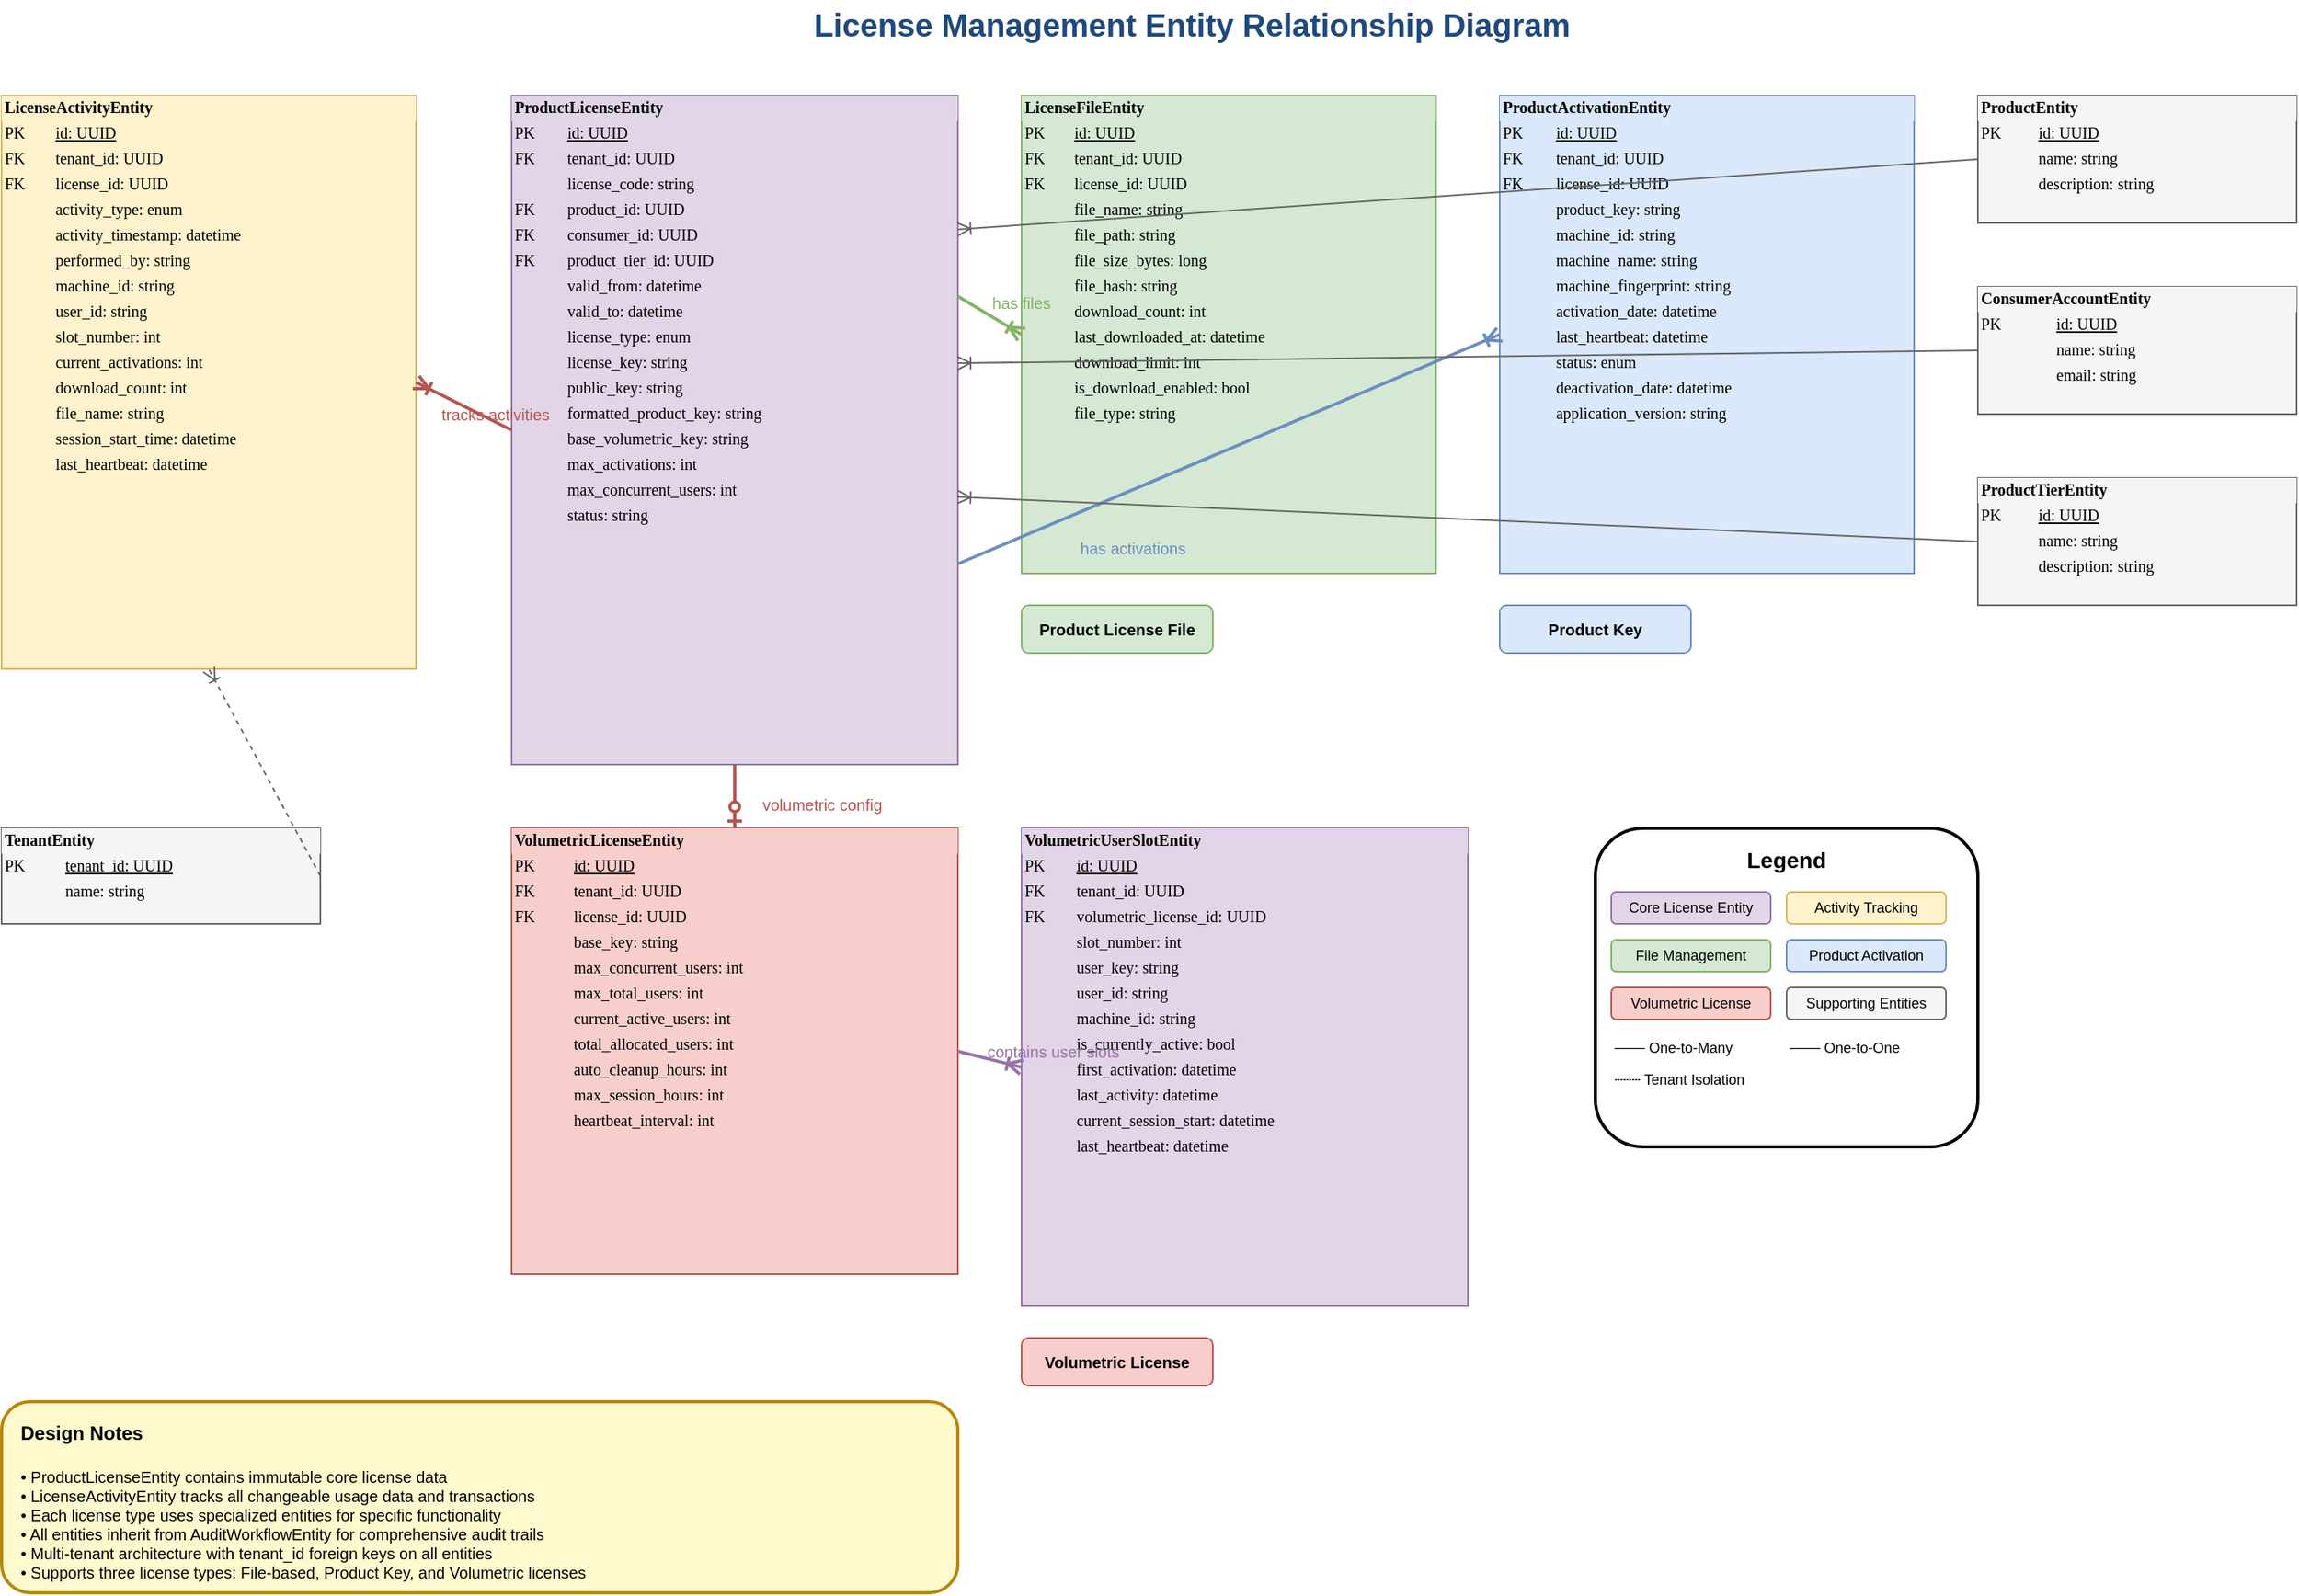 <?xml version="1.0" encoding="UTF-8"?>
<mxfile version="21.6.5" type="device">
  <diagram name="License Entity Relationship Diagram" id="license-erd">
    <mxGraphModel dx="2074" dy="1181" grid="1" gridSize="10" guides="1" tooltips="1" connect="1" arrows="1" fold="1" page="1" pageScale="1" pageWidth="1654" pageHeight="2336" math="0" shadow="0">
      <root>
        <mxCell id="0" />
        <mxCell id="1" parent="0" />
        
        <!-- Title -->
        <mxCell id="title" value="License Management Entity Relationship Diagram" style="text;html=1;strokeColor=none;fillColor=none;align=center;verticalAlign=middle;whiteSpace=wrap;rounded=0;fontSize=20;fontStyle=1;fontColor=#1f497d;" vertex="1" parent="1">
          <mxGeometry x="520" y="20" width="614" height="30" as="geometry" />
        </mxCell>

        <!-- Core License Entity -->
        <mxCell id="ProductLicenseEntity" value="&lt;div style=&quot;box-sizing:border-box;width:100%;background:#e1d5e7;padding:2px;&quot;&gt;&lt;b&gt;ProductLicenseEntity&lt;/b&gt;&lt;/div&gt;&lt;table style=&quot;width:100%;font-size:1em;&quot; cellpadding=&quot;2&quot; cellspacing=&quot;0&quot;&gt;&lt;tr&gt;&lt;td&gt;PK&lt;/td&gt;&lt;td&gt;&lt;u&gt;id: UUID&lt;/u&gt;&lt;/td&gt;&lt;/tr&gt;&lt;tr&gt;&lt;td&gt;FK&lt;/td&gt;&lt;td&gt;tenant_id: UUID&lt;/td&gt;&lt;/tr&gt;&lt;tr&gt;&lt;td&gt;&lt;/td&gt;&lt;td&gt;license_code: string&lt;/td&gt;&lt;/tr&gt;&lt;tr&gt;&lt;td&gt;FK&lt;/td&gt;&lt;td&gt;product_id: UUID&lt;/td&gt;&lt;/tr&gt;&lt;tr&gt;&lt;td&gt;FK&lt;/td&gt;&lt;td&gt;consumer_id: UUID&lt;/td&gt;&lt;/tr&gt;&lt;tr&gt;&lt;td&gt;FK&lt;/td&gt;&lt;td&gt;product_tier_id: UUID&lt;/td&gt;&lt;/tr&gt;&lt;tr&gt;&lt;td&gt;&lt;/td&gt;&lt;td&gt;valid_from: datetime&lt;/td&gt;&lt;/tr&gt;&lt;tr&gt;&lt;td&gt;&lt;/td&gt;&lt;td&gt;valid_to: datetime&lt;/td&gt;&lt;/tr&gt;&lt;tr&gt;&lt;td&gt;&lt;/td&gt;&lt;td&gt;license_type: enum&lt;/td&gt;&lt;/tr&gt;&lt;tr&gt;&lt;td&gt;&lt;/td&gt;&lt;td&gt;license_key: string&lt;/td&gt;&lt;/tr&gt;&lt;tr&gt;&lt;td&gt;&lt;/td&gt;&lt;td&gt;public_key: string&lt;/td&gt;&lt;/tr&gt;&lt;tr&gt;&lt;td&gt;&lt;/td&gt;&lt;td&gt;formatted_product_key: string&lt;/td&gt;&lt;/tr&gt;&lt;tr&gt;&lt;td&gt;&lt;/td&gt;&lt;td&gt;base_volumetric_key: string&lt;/td&gt;&lt;/tr&gt;&lt;tr&gt;&lt;td&gt;&lt;/td&gt;&lt;td&gt;max_activations: int&lt;/td&gt;&lt;/tr&gt;&lt;tr&gt;&lt;td&gt;&lt;/td&gt;&lt;td&gt;max_concurrent_users: int&lt;/td&gt;&lt;/tr&gt;&lt;tr&gt;&lt;td&gt;&lt;/td&gt;&lt;td&gt;status: string&lt;/td&gt;&lt;/tr&gt;&lt;/table&gt;" style="verticalAlign=top;align=left;overflow=fill;html=1;rounded=0;shadow=0;comic=0;labelBackgroundColor=none;strokeWidth=1;fontFamily=Verdana;fontSize=10;fillColor=#e1d5e7;strokeColor=#9673a6;" vertex="1" parent="1">
          <mxGeometry x="400" y="80" width="280" height="420" as="geometry" />
        </mxCell>

        <!-- License Activity Entity -->
        <mxCell id="LicenseActivityEntity" value="&lt;div style=&quot;box-sizing:border-box;width:100%;background:#fff2cc;padding:2px;&quot;&gt;&lt;b&gt;LicenseActivityEntity&lt;/b&gt;&lt;/div&gt;&lt;table style=&quot;width:100%;font-size:1em;&quot; cellpadding=&quot;2&quot; cellspacing=&quot;0&quot;&gt;&lt;tr&gt;&lt;td&gt;PK&lt;/td&gt;&lt;td&gt;&lt;u&gt;id: UUID&lt;/u&gt;&lt;/td&gt;&lt;/tr&gt;&lt;tr&gt;&lt;td&gt;FK&lt;/td&gt;&lt;td&gt;tenant_id: UUID&lt;/td&gt;&lt;/tr&gt;&lt;tr&gt;&lt;td&gt;FK&lt;/td&gt;&lt;td&gt;license_id: UUID&lt;/td&gt;&lt;/tr&gt;&lt;tr&gt;&lt;td&gt;&lt;/td&gt;&lt;td&gt;activity_type: enum&lt;/td&gt;&lt;/tr&gt;&lt;tr&gt;&lt;td&gt;&lt;/td&gt;&lt;td&gt;activity_timestamp: datetime&lt;/td&gt;&lt;/tr&gt;&lt;tr&gt;&lt;td&gt;&lt;/td&gt;&lt;td&gt;performed_by: string&lt;/td&gt;&lt;/tr&gt;&lt;tr&gt;&lt;td&gt;&lt;/td&gt;&lt;td&gt;machine_id: string&lt;/td&gt;&lt;/tr&gt;&lt;tr&gt;&lt;td&gt;&lt;/td&gt;&lt;td&gt;user_id: string&lt;/td&gt;&lt;/tr&gt;&lt;tr&gt;&lt;td&gt;&lt;/td&gt;&lt;td&gt;slot_number: int&lt;/td&gt;&lt;/tr&gt;&lt;tr&gt;&lt;td&gt;&lt;/td&gt;&lt;td&gt;current_activations: int&lt;/td&gt;&lt;/tr&gt;&lt;tr&gt;&lt;td&gt;&lt;/td&gt;&lt;td&gt;download_count: int&lt;/td&gt;&lt;/tr&gt;&lt;tr&gt;&lt;td&gt;&lt;/td&gt;&lt;td&gt;file_name: string&lt;/td&gt;&lt;/tr&gt;&lt;tr&gt;&lt;td&gt;&lt;/td&gt;&lt;td&gt;session_start_time: datetime&lt;/td&gt;&lt;/tr&gt;&lt;tr&gt;&lt;td&gt;&lt;/td&gt;&lt;td&gt;last_heartbeat: datetime&lt;/td&gt;&lt;/tr&gt;&lt;/table&gt;" style="verticalAlign=top;align=left;overflow=fill;html=1;rounded=0;shadow=0;comic=0;labelBackgroundColor=none;strokeWidth=1;fontFamily=Verdana;fontSize=10;fillColor=#fff2cc;strokeColor=#d6b656;" vertex="1" parent="1">
          <mxGeometry x="80" y="80" width="260" height="360" as="geometry" />
        </mxCell>

        <!-- License File Entity -->
        <mxCell id="LicenseFileEntity" value="&lt;div style=&quot;box-sizing:border-box;width:100%;background:#d5e8d4;padding:2px;&quot;&gt;&lt;b&gt;LicenseFileEntity&lt;/b&gt;&lt;/div&gt;&lt;table style=&quot;width:100%;font-size:1em;&quot; cellpadding=&quot;2&quot; cellspacing=&quot;0&quot;&gt;&lt;tr&gt;&lt;td&gt;PK&lt;/td&gt;&lt;td&gt;&lt;u&gt;id: UUID&lt;/u&gt;&lt;/td&gt;&lt;/tr&gt;&lt;tr&gt;&lt;td&gt;FK&lt;/td&gt;&lt;td&gt;tenant_id: UUID&lt;/td&gt;&lt;/tr&gt;&lt;tr&gt;&lt;td&gt;FK&lt;/td&gt;&lt;td&gt;license_id: UUID&lt;/td&gt;&lt;/tr&gt;&lt;tr&gt;&lt;td&gt;&lt;/td&gt;&lt;td&gt;file_name: string&lt;/td&gt;&lt;/tr&gt;&lt;tr&gt;&lt;td&gt;&lt;/td&gt;&lt;td&gt;file_path: string&lt;/td&gt;&lt;/tr&gt;&lt;tr&gt;&lt;td&gt;&lt;/td&gt;&lt;td&gt;file_size_bytes: long&lt;/td&gt;&lt;/tr&gt;&lt;tr&gt;&lt;td&gt;&lt;/td&gt;&lt;td&gt;file_hash: string&lt;/td&gt;&lt;/tr&gt;&lt;tr&gt;&lt;td&gt;&lt;/td&gt;&lt;td&gt;download_count: int&lt;/td&gt;&lt;/tr&gt;&lt;tr&gt;&lt;td&gt;&lt;/td&gt;&lt;td&gt;last_downloaded_at: datetime&lt;/td&gt;&lt;/tr&gt;&lt;tr&gt;&lt;td&gt;&lt;/td&gt;&lt;td&gt;download_limit: int&lt;/td&gt;&lt;/tr&gt;&lt;tr&gt;&lt;td&gt;&lt;/td&gt;&lt;td&gt;is_download_enabled: bool&lt;/td&gt;&lt;/tr&gt;&lt;tr&gt;&lt;td&gt;&lt;/td&gt;&lt;td&gt;file_type: string&lt;/td&gt;&lt;/tr&gt;&lt;/table&gt;" style="verticalAlign=top;align=left;overflow=fill;html=1;rounded=0;shadow=0;comic=0;labelBackgroundColor=none;strokeWidth=1;fontFamily=Verdana;fontSize=10;fillColor=#d5e8d4;strokeColor=#82b366;" vertex="1" parent="1">
          <mxGeometry x="720" y="80" width="260" height="300" as="geometry" />
        </mxCell>

        <!-- Product Activation Entity -->
        <mxCell id="ProductActivationEntity" value="&lt;div style=&quot;box-sizing:border-box;width:100%;background:#dae8fc;padding:2px;&quot;&gt;&lt;b&gt;ProductActivationEntity&lt;/b&gt;&lt;/div&gt;&lt;table style=&quot;width:100%;font-size:1em;&quot; cellpadding=&quot;2&quot; cellspacing=&quot;0&quot;&gt;&lt;tr&gt;&lt;td&gt;PK&lt;/td&gt;&lt;td&gt;&lt;u&gt;id: UUID&lt;/u&gt;&lt;/td&gt;&lt;/tr&gt;&lt;tr&gt;&lt;td&gt;FK&lt;/td&gt;&lt;td&gt;tenant_id: UUID&lt;/td&gt;&lt;/tr&gt;&lt;tr&gt;&lt;td&gt;FK&lt;/td&gt;&lt;td&gt;license_id: UUID&lt;/td&gt;&lt;/tr&gt;&lt;tr&gt;&lt;td&gt;&lt;/td&gt;&lt;td&gt;product_key: string&lt;/td&gt;&lt;/tr&gt;&lt;tr&gt;&lt;td&gt;&lt;/td&gt;&lt;td&gt;machine_id: string&lt;/td&gt;&lt;/tr&gt;&lt;tr&gt;&lt;td&gt;&lt;/td&gt;&lt;td&gt;machine_name: string&lt;/td&gt;&lt;/tr&gt;&lt;tr&gt;&lt;td&gt;&lt;/td&gt;&lt;td&gt;machine_fingerprint: string&lt;/td&gt;&lt;/tr&gt;&lt;tr&gt;&lt;td&gt;&lt;/td&gt;&lt;td&gt;activation_date: datetime&lt;/td&gt;&lt;/tr&gt;&lt;tr&gt;&lt;td&gt;&lt;/td&gt;&lt;td&gt;last_heartbeat: datetime&lt;/td&gt;&lt;/tr&gt;&lt;tr&gt;&lt;td&gt;&lt;/td&gt;&lt;td&gt;status: enum&lt;/td&gt;&lt;/tr&gt;&lt;tr&gt;&lt;td&gt;&lt;/td&gt;&lt;td&gt;deactivation_date: datetime&lt;/td&gt;&lt;/tr&gt;&lt;tr&gt;&lt;td&gt;&lt;/td&gt;&lt;td&gt;application_version: string&lt;/td&gt;&lt;/tr&gt;&lt;/table&gt;" style="verticalAlign=top;align=left;overflow=fill;html=1;rounded=0;shadow=0;comic=0;labelBackgroundColor=none;strokeWidth=1;fontFamily=Verdana;fontSize=10;fillColor=#dae8fc;strokeColor=#6c8ebf;" vertex="1" parent="1">
          <mxGeometry x="1020" y="80" width="260" height="300" as="geometry" />
        </mxCell>

        <!-- Volumetric License Entity -->
        <mxCell id="VolumetricLicenseEntity" value="&lt;div style=&quot;box-sizing:border-box;width:100%;background:#f8cecc;padding:2px;&quot;&gt;&lt;b&gt;VolumetricLicenseEntity&lt;/b&gt;&lt;/div&gt;&lt;table style=&quot;width:100%;font-size:1em;&quot; cellpadding=&quot;2&quot; cellspacing=&quot;0&quot;&gt;&lt;tr&gt;&lt;td&gt;PK&lt;/td&gt;&lt;td&gt;&lt;u&gt;id: UUID&lt;/u&gt;&lt;/td&gt;&lt;/tr&gt;&lt;tr&gt;&lt;td&gt;FK&lt;/td&gt;&lt;td&gt;tenant_id: UUID&lt;/td&gt;&lt;/tr&gt;&lt;tr&gt;&lt;td&gt;FK&lt;/td&gt;&lt;td&gt;license_id: UUID&lt;/td&gt;&lt;/tr&gt;&lt;tr&gt;&lt;td&gt;&lt;/td&gt;&lt;td&gt;base_key: string&lt;/td&gt;&lt;/tr&gt;&lt;tr&gt;&lt;td&gt;&lt;/td&gt;&lt;td&gt;max_concurrent_users: int&lt;/td&gt;&lt;/tr&gt;&lt;tr&gt;&lt;td&gt;&lt;/td&gt;&lt;td&gt;max_total_users: int&lt;/td&gt;&lt;/tr&gt;&lt;tr&gt;&lt;td&gt;&lt;/td&gt;&lt;td&gt;current_active_users: int&lt;/td&gt;&lt;/tr&gt;&lt;tr&gt;&lt;td&gt;&lt;/td&gt;&lt;td&gt;total_allocated_users: int&lt;/td&gt;&lt;/tr&gt;&lt;tr&gt;&lt;td&gt;&lt;/td&gt;&lt;td&gt;auto_cleanup_hours: int&lt;/td&gt;&lt;/tr&gt;&lt;tr&gt;&lt;td&gt;&lt;/td&gt;&lt;td&gt;max_session_hours: int&lt;/td&gt;&lt;/tr&gt;&lt;tr&gt;&lt;td&gt;&lt;/td&gt;&lt;td&gt;heartbeat_interval: int&lt;/td&gt;&lt;/tr&gt;&lt;/table&gt;" style="verticalAlign=top;align=left;overflow=fill;html=1;rounded=0;shadow=0;comic=0;labelBackgroundColor=none;strokeWidth=1;fontFamily=Verdana;fontSize=10;fillColor=#f8cecc;strokeColor=#b85450;" vertex="1" parent="1">
          <mxGeometry x="400" y="540" width="280" height="280" as="geometry" />
        </mxCell>

        <!-- Volumetric User Slot Entity -->
        <mxCell id="VolumetricUserSlotEntity" value="&lt;div style=&quot;box-sizing:border-box;width:100%;background:#e1d5e7;padding:2px;&quot;&gt;&lt;b&gt;VolumetricUserSlotEntity&lt;/b&gt;&lt;/div&gt;&lt;table style=&quot;width:100%;font-size:1em;&quot; cellpadding=&quot;2&quot; cellspacing=&quot;0&quot;&gt;&lt;tr&gt;&lt;td&gt;PK&lt;/td&gt;&lt;td&gt;&lt;u&gt;id: UUID&lt;/u&gt;&lt;/td&gt;&lt;/tr&gt;&lt;tr&gt;&lt;td&gt;FK&lt;/td&gt;&lt;td&gt;tenant_id: UUID&lt;/td&gt;&lt;/tr&gt;&lt;tr&gt;&lt;td&gt;FK&lt;/td&gt;&lt;td&gt;volumetric_license_id: UUID&lt;/td&gt;&lt;/tr&gt;&lt;tr&gt;&lt;td&gt;&lt;/td&gt;&lt;td&gt;slot_number: int&lt;/td&gt;&lt;/tr&gt;&lt;tr&gt;&lt;td&gt;&lt;/td&gt;&lt;td&gt;user_key: string&lt;/td&gt;&lt;/tr&gt;&lt;tr&gt;&lt;td&gt;&lt;/td&gt;&lt;td&gt;user_id: string&lt;/td&gt;&lt;/tr&gt;&lt;tr&gt;&lt;td&gt;&lt;/td&gt;&lt;td&gt;machine_id: string&lt;/td&gt;&lt;/tr&gt;&lt;tr&gt;&lt;td&gt;&lt;/td&gt;&lt;td&gt;is_currently_active: bool&lt;/td&gt;&lt;/tr&gt;&lt;tr&gt;&lt;td&gt;&lt;/td&gt;&lt;td&gt;first_activation: datetime&lt;/td&gt;&lt;/tr&gt;&lt;tr&gt;&lt;td&gt;&lt;/td&gt;&lt;td&gt;last_activity: datetime&lt;/td&gt;&lt;/tr&gt;&lt;tr&gt;&lt;td&gt;&lt;/td&gt;&lt;td&gt;current_session_start: datetime&lt;/td&gt;&lt;/tr&gt;&lt;tr&gt;&lt;td&gt;&lt;/td&gt;&lt;td&gt;last_heartbeat: datetime&lt;/td&gt;&lt;/tr&gt;&lt;/table&gt;" style="verticalAlign=top;align=left;overflow=fill;html=1;rounded=0;shadow=0;comic=0;labelBackgroundColor=none;strokeWidth=1;fontFamily=Verdana;fontSize=10;fillColor=#e1d5e7;strokeColor=#9673a6;" vertex="1" parent="1">
          <mxGeometry x="720" y="540" width="280" height="300" as="geometry" />
        </mxCell>

        <!-- Supporting Entities -->
        <mxCell id="ProductEntity" value="&lt;div style=&quot;box-sizing:border-box;width:100%;background:#f5f5f5;padding:2px;&quot;&gt;&lt;b&gt;ProductEntity&lt;/b&gt;&lt;/div&gt;&lt;table style=&quot;width:100%;font-size:1em;&quot; cellpadding=&quot;2&quot; cellspacing=&quot;0&quot;&gt;&lt;tr&gt;&lt;td&gt;PK&lt;/td&gt;&lt;td&gt;&lt;u&gt;id: UUID&lt;/u&gt;&lt;/td&gt;&lt;/tr&gt;&lt;tr&gt;&lt;td&gt;&lt;/td&gt;&lt;td&gt;name: string&lt;/td&gt;&lt;/tr&gt;&lt;tr&gt;&lt;td&gt;&lt;/td&gt;&lt;td&gt;description: string&lt;/td&gt;&lt;/tr&gt;&lt;/table&gt;" style="verticalAlign=top;align=left;overflow=fill;html=1;rounded=0;shadow=0;comic=0;labelBackgroundColor=none;strokeWidth=1;fontFamily=Verdana;fontSize=10;fillColor=#f5f5f5;strokeColor=#666666;" vertex="1" parent="1">
          <mxGeometry x="1320" y="80" width="200" height="80" as="geometry" />
        </mxCell>

        <mxCell id="ConsumerAccountEntity" value="&lt;div style=&quot;box-sizing:border-box;width:100%;background:#f5f5f5;padding:2px;&quot;&gt;&lt;b&gt;ConsumerAccountEntity&lt;/b&gt;&lt;/div&gt;&lt;table style=&quot;width:100%;font-size:1em;&quot; cellpadding=&quot;2&quot; cellspacing=&quot;0&quot;&gt;&lt;tr&gt;&lt;td&gt;PK&lt;/td&gt;&lt;td&gt;&lt;u&gt;id: UUID&lt;/u&gt;&lt;/td&gt;&lt;/tr&gt;&lt;tr&gt;&lt;td&gt;&lt;/td&gt;&lt;td&gt;name: string&lt;/td&gt;&lt;/tr&gt;&lt;tr&gt;&lt;td&gt;&lt;/td&gt;&lt;td&gt;email: string&lt;/td&gt;&lt;/tr&gt;&lt;/table&gt;" style="verticalAlign=top;align=left;overflow=fill;html=1;rounded=0;shadow=0;comic=0;labelBackgroundColor=none;strokeWidth=1;fontFamily=Verdana;fontSize=10;fillColor=#f5f5f5;strokeColor=#666666;" vertex="1" parent="1">
          <mxGeometry x="1320" y="200" width="200" height="80" as="geometry" />
        </mxCell>

        <mxCell id="ProductTierEntity" value="&lt;div style=&quot;box-sizing:border-box;width:100%;background:#f5f5f5;padding:2px;&quot;&gt;&lt;b&gt;ProductTierEntity&lt;/b&gt;&lt;/div&gt;&lt;table style=&quot;width:100%;font-size:1em;&quot; cellpadding=&quot;2&quot; cellspacing=&quot;0&quot;&gt;&lt;tr&gt;&lt;td&gt;PK&lt;/td&gt;&lt;td&gt;&lt;u&gt;id: UUID&lt;/u&gt;&lt;/td&gt;&lt;/tr&gt;&lt;tr&gt;&lt;td&gt;&lt;/td&gt;&lt;td&gt;name: string&lt;/td&gt;&lt;/tr&gt;&lt;tr&gt;&lt;td&gt;&lt;/td&gt;&lt;td&gt;description: string&lt;/td&gt;&lt;/tr&gt;&lt;/table&gt;" style="verticalAlign=top;align=left;overflow=fill;html=1;rounded=0;shadow=0;comic=0;labelBackgroundColor=none;strokeWidth=1;fontFamily=Verdana;fontSize=10;fillColor=#f5f5f5;strokeColor=#666666;" vertex="1" parent="1">
          <mxGeometry x="1320" y="320" width="200" height="80" as="geometry" />
        </mxCell>

        <mxCell id="TenantEntity" value="&lt;div style=&quot;box-sizing:border-box;width:100%;background:#f5f5f5;padding:2px;&quot;&gt;&lt;b&gt;TenantEntity&lt;/b&gt;&lt;/div&gt;&lt;table style=&quot;width:100%;font-size:1em;&quot; cellpadding=&quot;2&quot; cellspacing=&quot;0&quot;&gt;&lt;tr&gt;&lt;td&gt;PK&lt;/td&gt;&lt;td&gt;&lt;u&gt;tenant_id: UUID&lt;/u&gt;&lt;/td&gt;&lt;/tr&gt;&lt;tr&gt;&lt;td&gt;&lt;/td&gt;&lt;td&gt;name: string&lt;/td&gt;&lt;/tr&gt;&lt;/table&gt;" style="verticalAlign=top;align=left;overflow=fill;html=1;rounded=0;shadow=0;comic=0;labelBackgroundColor=none;strokeWidth=1;fontFamily=Verdana;fontSize=10;fillColor=#f5f5f5;strokeColor=#666666;" vertex="1" parent="1">
          <mxGeometry x="80" y="540" width="200" height="60" as="geometry" />
        </mxCell>

        <!-- Relationships -->
        
        <!-- ProductLicense to LicenseActivity (1:N) -->
        <mxCell id="rel1" value="" style="endArrow=ERoneToMany;html=1;rounded=0;entryX=1;entryY=0.5;entryDx=0;entryDy=0;exitX=0;exitY=0.5;exitDx=0;exitDy=0;strokeWidth=2;fillColor=#f8cecc;strokeColor=#b85450;" edge="1" parent="1" source="ProductLicenseEntity" target="LicenseActivityEntity">
          <mxGeometry width="50" height="50" relative="1" as="geometry">
            <mxPoint x="380" y="290" as="sourcePoint" />
            <mxPoint x="350" y="260" as="targetPoint" />
          </mxGeometry>
        </mxCell>
        <mxCell id="rel1_label" value="tracks activities" style="text;html=1;strokeColor=none;fillColor=none;align=center;verticalAlign=middle;whiteSpace=wrap;rounded=0;fontSize=10;fontColor=#b85450;" vertex="1" parent="1">
          <mxGeometry x="350" y="270" width="80" height="20" as="geometry" />
        </mxCell>

        <!-- ProductLicense to LicenseFile (1:N) -->
        <mxCell id="rel2" value="" style="endArrow=ERoneToMany;html=1;rounded=0;entryX=0;entryY=0.5;entryDx=0;entryDy=0;exitX=1;exitY=0.3;exitDx=0;exitDy=0;strokeWidth=2;fillColor=#d5e8d4;strokeColor=#82b366;" edge="1" parent="1" source="ProductLicenseEntity" target="LicenseFileEntity">
          <mxGeometry width="50" height="50" relative="1" as="geometry">
            <mxPoint x="690" y="210" as="sourcePoint" />
            <mxPoint x="720" y="230" as="targetPoint" />
          </mxGeometry>
        </mxCell>
        <mxCell id="rel2_label" value="has files" style="text;html=1;strokeColor=none;fillColor=none;align=center;verticalAlign=middle;whiteSpace=wrap;rounded=0;fontSize=10;fontColor=#82b366;" vertex="1" parent="1">
          <mxGeometry x="690" y="200" width="60" height="20" as="geometry" />
        </mxCell>

        <!-- ProductLicense to ProductActivation (1:N) -->
        <mxCell id="rel3" value="" style="endArrow=ERoneToMany;html=1;rounded=0;entryX=0;entryY=0.5;entryDx=0;entryDy=0;exitX=1;exitY=0.7;exitDx=0;exitDy=0;strokeWidth=2;fillColor=#dae8fc;strokeColor=#6c8ebf;" edge="1" parent="1" source="ProductLicenseEntity" target="ProductActivationEntity">
          <mxGeometry width="50" height="50" relative="1" as="geometry">
            <mxPoint x="690" y="374" as="sourcePoint" />
            <mxPoint x="1020" y="230" as="targetPoint" />
          </mxGeometry>
        </mxCell>
        <mxCell id="rel3_label" value="has activations" style="text;html=1;strokeColor=none;fillColor=none;align=center;verticalAlign=middle;whiteSpace=wrap;rounded=0;fontSize=10;fontColor=#6c8ebf;" vertex="1" parent="1">
          <mxGeometry x="750" y="354" width="80" height="20" as="geometry" />
        </mxCell>

        <!-- ProductLicense to VolumetricLicense (1:1) -->
        <mxCell id="rel4" value="" style="endArrow=ERzeroToOne;html=1;rounded=0;entryX=0.5;entryY=0;entryDx=0;entryDy=0;exitX=0.5;exitY=1;exitDx=0;exitDy=0;strokeWidth=2;fillColor=#f8cecc;strokeColor=#b85450;" edge="1" parent="1" source="ProductLicenseEntity" target="VolumetricLicenseEntity">
          <mxGeometry width="50" height="50" relative="1" as="geometry">
            <mxPoint x="540" y="510" as="sourcePoint" />
            <mxPoint x="540" y="540" as="targetPoint" />
          </mxGeometry>
        </mxCell>
        <mxCell id="rel4_label" value="volumetric config" style="text;html=1;strokeColor=none;fillColor=none;align=center;verticalAlign=middle;whiteSpace=wrap;rounded=0;fontSize=10;fontColor=#b85450;" vertex="1" parent="1">
          <mxGeometry x="550" y="515" width="90" height="20" as="geometry" />
        </mxCell>

        <!-- VolumetricLicense to VolumetricUserSlot (1:N) -->
        <mxCell id="rel5" value="" style="endArrow=ERoneToMany;html=1;rounded=0;entryX=0;entryY=0.5;entryDx=0;entryDy=0;exitX=1;exitY=0.5;exitDx=0;exitDy=0;strokeWidth=2;fillColor=#e1d5e7;strokeColor=#9673a6;" edge="1" parent="1" source="VolumetricLicenseEntity" target="VolumetricUserSlotEntity">
          <mxGeometry width="50" height="50" relative="1" as="geometry">
            <mxPoint x="690" y="680" as="sourcePoint" />
            <mxPoint x="720" y="690" as="targetPoint" />
          </mxGeometry>
        </mxCell>
        <mxCell id="rel5_label" value="contains user slots" style="text;html=1;strokeColor=none;fillColor=none;align=center;verticalAlign=middle;whiteSpace=wrap;rounded=0;fontSize=10;fontColor=#9673a6;" vertex="1" parent="1">
          <mxGeometry x="690" y="670" width="100" height="20" as="geometry" />
        </mxCell>

        <!-- Supporting Entity Relationships -->
        <!-- Product to ProductLicense -->
        <mxCell id="rel6" value="" style="endArrow=ERoneToMany;html=1;rounded=0;entryX=1;entryY=0.2;entryDx=0;entryDy=0;exitX=0;exitY=0.5;exitDx=0;exitDy=0;strokeWidth=1;fillColor=#f5f5f5;strokeColor=#666666;" edge="1" parent="1" source="ProductEntity" target="ProductLicenseEntity">
          <mxGeometry width="50" height="50" relative="1" as="geometry">
            <mxPoint x="1320" y="120" as="sourcePoint" />
            <mxPoint x="680" y="164" as="targetPoint" />
          </mxGeometry>
        </mxCell>

        <!-- Consumer to ProductLicense -->
        <mxCell id="rel7" value="" style="endArrow=ERoneToMany;html=1;rounded=0;entryX=1;entryY=0.4;entryDx=0;entryDy=0;exitX=0;exitY=0.5;exitDx=0;exitDy=0;strokeWidth=1;fillColor=#f5f5f5;strokeColor=#666666;" edge="1" parent="1" source="ConsumerAccountEntity" target="ProductLicenseEntity">
          <mxGeometry width="50" height="50" relative="1" as="geometry">
            <mxPoint x="1320" y="240" as="sourcePoint" />
            <mxPoint x="680" y="248" as="targetPoint" />
          </mxGeometry>
        </mxCell>

        <!-- ProductTier to ProductLicense -->
        <mxCell id="rel8" value="" style="endArrow=ERoneToMany;html=1;rounded=0;entryX=1;entryY=0.6;entryDx=0;entryDy=0;exitX=0;exitY=0.5;exitDx=0;exitDy=0;strokeWidth=1;fillColor=#f5f5f5;strokeColor=#666666;" edge="1" parent="1" source="ProductTierEntity" target="ProductLicenseEntity">
          <mxGeometry width="50" height="50" relative="1" as="geometry">
            <mxPoint x="1320" y="360" as="sourcePoint" />
            <mxPoint x="680" y="332" as="targetPoint" />
          </mxGeometry>
        </mxCell>

        <!-- Tenant relationships (dotted lines for multi-tenant isolation) -->
        <mxCell id="tenant_rel1" value="" style="endArrow=ERoneToMany;html=1;rounded=0;entryX=0.5;entryY=1;entryDx=0;entryDy=0;exitX=1;exitY=0.5;exitDx=0;exitDy=0;strokeWidth=1;fillColor=#f5f5f5;strokeColor=#666666;dashed=1;" edge="1" parent="1" source="TenantEntity" target="LicenseActivityEntity">
          <mxGeometry width="50" height="50" relative="1" as="geometry">
            <mxPoint x="280" y="570" as="sourcePoint" />
            <mxPoint x="210" y="450" as="targetPoint" />
          </mxGeometry>
        </mxCell>

        <!-- License Type Labels -->
        <mxCell id="type1" value="Product License File" style="rounded=1;whiteSpace=wrap;html=1;fontSize=10;fillColor=#d5e8d4;strokeColor=#82b366;fontStyle=1;" vertex="1" parent="1">
          <mxGeometry x="720" y="400" width="120" height="30" as="geometry" />
        </mxCell>

        <mxCell id="type2" value="Product Key" style="rounded=1;whiteSpace=wrap;html=1;fontSize=10;fillColor=#dae8fc;strokeColor=#6c8ebf;fontStyle=1;" vertex="1" parent="1">
          <mxGeometry x="1020" y="400" width="120" height="30" as="geometry" />
        </mxCell>

        <mxCell id="type3" value="Volumetric License" style="rounded=1;whiteSpace=wrap;html=1;fontSize=10;fillColor=#f8cecc;strokeColor=#b85450;fontStyle=1;" vertex="1" parent="1">
          <mxGeometry x="720" y="860" width="120" height="30" as="geometry" />
        </mxCell>

        <!-- Legend -->
        <mxCell id="legend_bg" value="" style="rounded=1;whiteSpace=wrap;html=1;fontSize=10;fillColor=#ffffff;strokeColor=#000000;strokeWidth=2;" vertex="1" parent="1">
          <mxGeometry x="1080" y="540" width="240" height="200" as="geometry" />
        </mxCell>

        <mxCell id="legend_title" value="Legend" style="text;html=1;strokeColor=none;fillColor=none;align=center;verticalAlign=middle;whiteSpace=wrap;rounded=0;fontSize=14;fontStyle=1;" vertex="1" parent="1">
          <mxGeometry x="1180" y="550" width="40" height="20" as="geometry" />
        </mxCell>

        <mxCell id="legend1" value="Core License Entity" style="rounded=1;whiteSpace=wrap;html=1;fontSize=9;fillColor=#e1d5e7;strokeColor=#9673a6;" vertex="1" parent="1">
          <mxGeometry x="1090" y="580" width="100" height="20" as="geometry" />
        </mxCell>

        <mxCell id="legend2" value="Activity Tracking" style="rounded=1;whiteSpace=wrap;html=1;fontSize=9;fillColor=#fff2cc;strokeColor=#d6b656;" vertex="1" parent="1">
          <mxGeometry x="1200" y="580" width="100" height="20" as="geometry" />
        </mxCell>

        <mxCell id="legend3" value="File Management" style="rounded=1;whiteSpace=wrap;html=1;fontSize=9;fillColor=#d5e8d4;strokeColor=#82b366;" vertex="1" parent="1">
          <mxGeometry x="1090" y="610" width="100" height="20" as="geometry" />
        </mxCell>

        <mxCell id="legend4" value="Product Activation" style="rounded=1;whiteSpace=wrap;html=1;fontSize=9;fillColor=#dae8fc;strokeColor=#6c8ebf;" vertex="1" parent="1">
          <mxGeometry x="1200" y="610" width="100" height="20" as="geometry" />
        </mxCell>

        <mxCell id="legend5" value="Volumetric License" style="rounded=1;whiteSpace=wrap;html=1;fontSize=9;fillColor=#f8cecc;strokeColor=#b85450;" vertex="1" parent="1">
          <mxGeometry x="1090" y="640" width="100" height="20" as="geometry" />
        </mxCell>

        <mxCell id="legend6" value="Supporting Entities" style="rounded=1;whiteSpace=wrap;html=1;fontSize=9;fillColor=#f5f5f5;strokeColor=#666666;" vertex="1" parent="1">
          <mxGeometry x="1200" y="640" width="100" height="20" as="geometry" />
        </mxCell>

        <mxCell id="legend_rel1" value="─── One-to-Many" style="text;html=1;strokeColor=none;fillColor=none;align=left;verticalAlign=middle;whiteSpace=wrap;rounded=0;fontSize=9;" vertex="1" parent="1">
          <mxGeometry x="1090" y="670" width="100" height="15" as="geometry" />
        </mxCell>

        <mxCell id="legend_rel2" value="─── One-to-One" style="text;html=1;strokeColor=none;fillColor=none;align=left;verticalAlign=middle;whiteSpace=wrap;rounded=0;fontSize=9;" vertex="1" parent="1">
          <mxGeometry x="1200" y="670" width="100" height="15" as="geometry" />
        </mxCell>

        <mxCell id="legend_rel3" value="┄┄┄ Tenant Isolation" style="text;html=1;strokeColor=none;fillColor=none;align=left;verticalAlign=middle;whiteSpace=wrap;rounded=0;fontSize=9;" vertex="1" parent="1">
          <mxGeometry x="1090" y="690" width="100" height="15" as="geometry" />
        </mxCell>

        <!-- Notes -->
        <mxCell id="notes_bg" value="" style="rounded=1;whiteSpace=wrap;html=1;fontSize=10;fillColor=#fffacd;strokeColor=#b8860b;strokeWidth=2;" vertex="1" parent="1">
          <mxGeometry x="80" y="900" width="600" height="120" as="geometry" />
        </mxCell>

        <mxCell id="notes_title" value="Design Notes" style="text;html=1;strokeColor=none;fillColor=none;align=left;verticalAlign=middle;whiteSpace=wrap;rounded=0;fontSize=12;fontStyle=1;" vertex="1" parent="1">
          <mxGeometry x="90" y="910" width="80" height="20" as="geometry" />
        </mxCell>

        <mxCell id="notes_content" value="• ProductLicenseEntity contains immutable core license data&#xa;• LicenseActivityEntity tracks all changeable usage data and transactions&#xa;• Each license type uses specialized entities for specific functionality&#xa;• All entities inherit from AuditWorkflowEntity for comprehensive audit trails&#xa;• Multi-tenant architecture with tenant_id foreign keys on all entities&#xa;• Supports three license types: File-based, Product Key, and Volumetric licenses" style="text;html=1;strokeColor=none;fillColor=none;align=left;verticalAlign=top;whiteSpace=wrap;rounded=0;fontSize=10;" vertex="1" parent="1">
          <mxGeometry x="90" y="935" width="580" height="80" as="geometry" />
        </mxCell>

      </root>
    </mxGraphModel>
  </diagram>
</mxfile>
